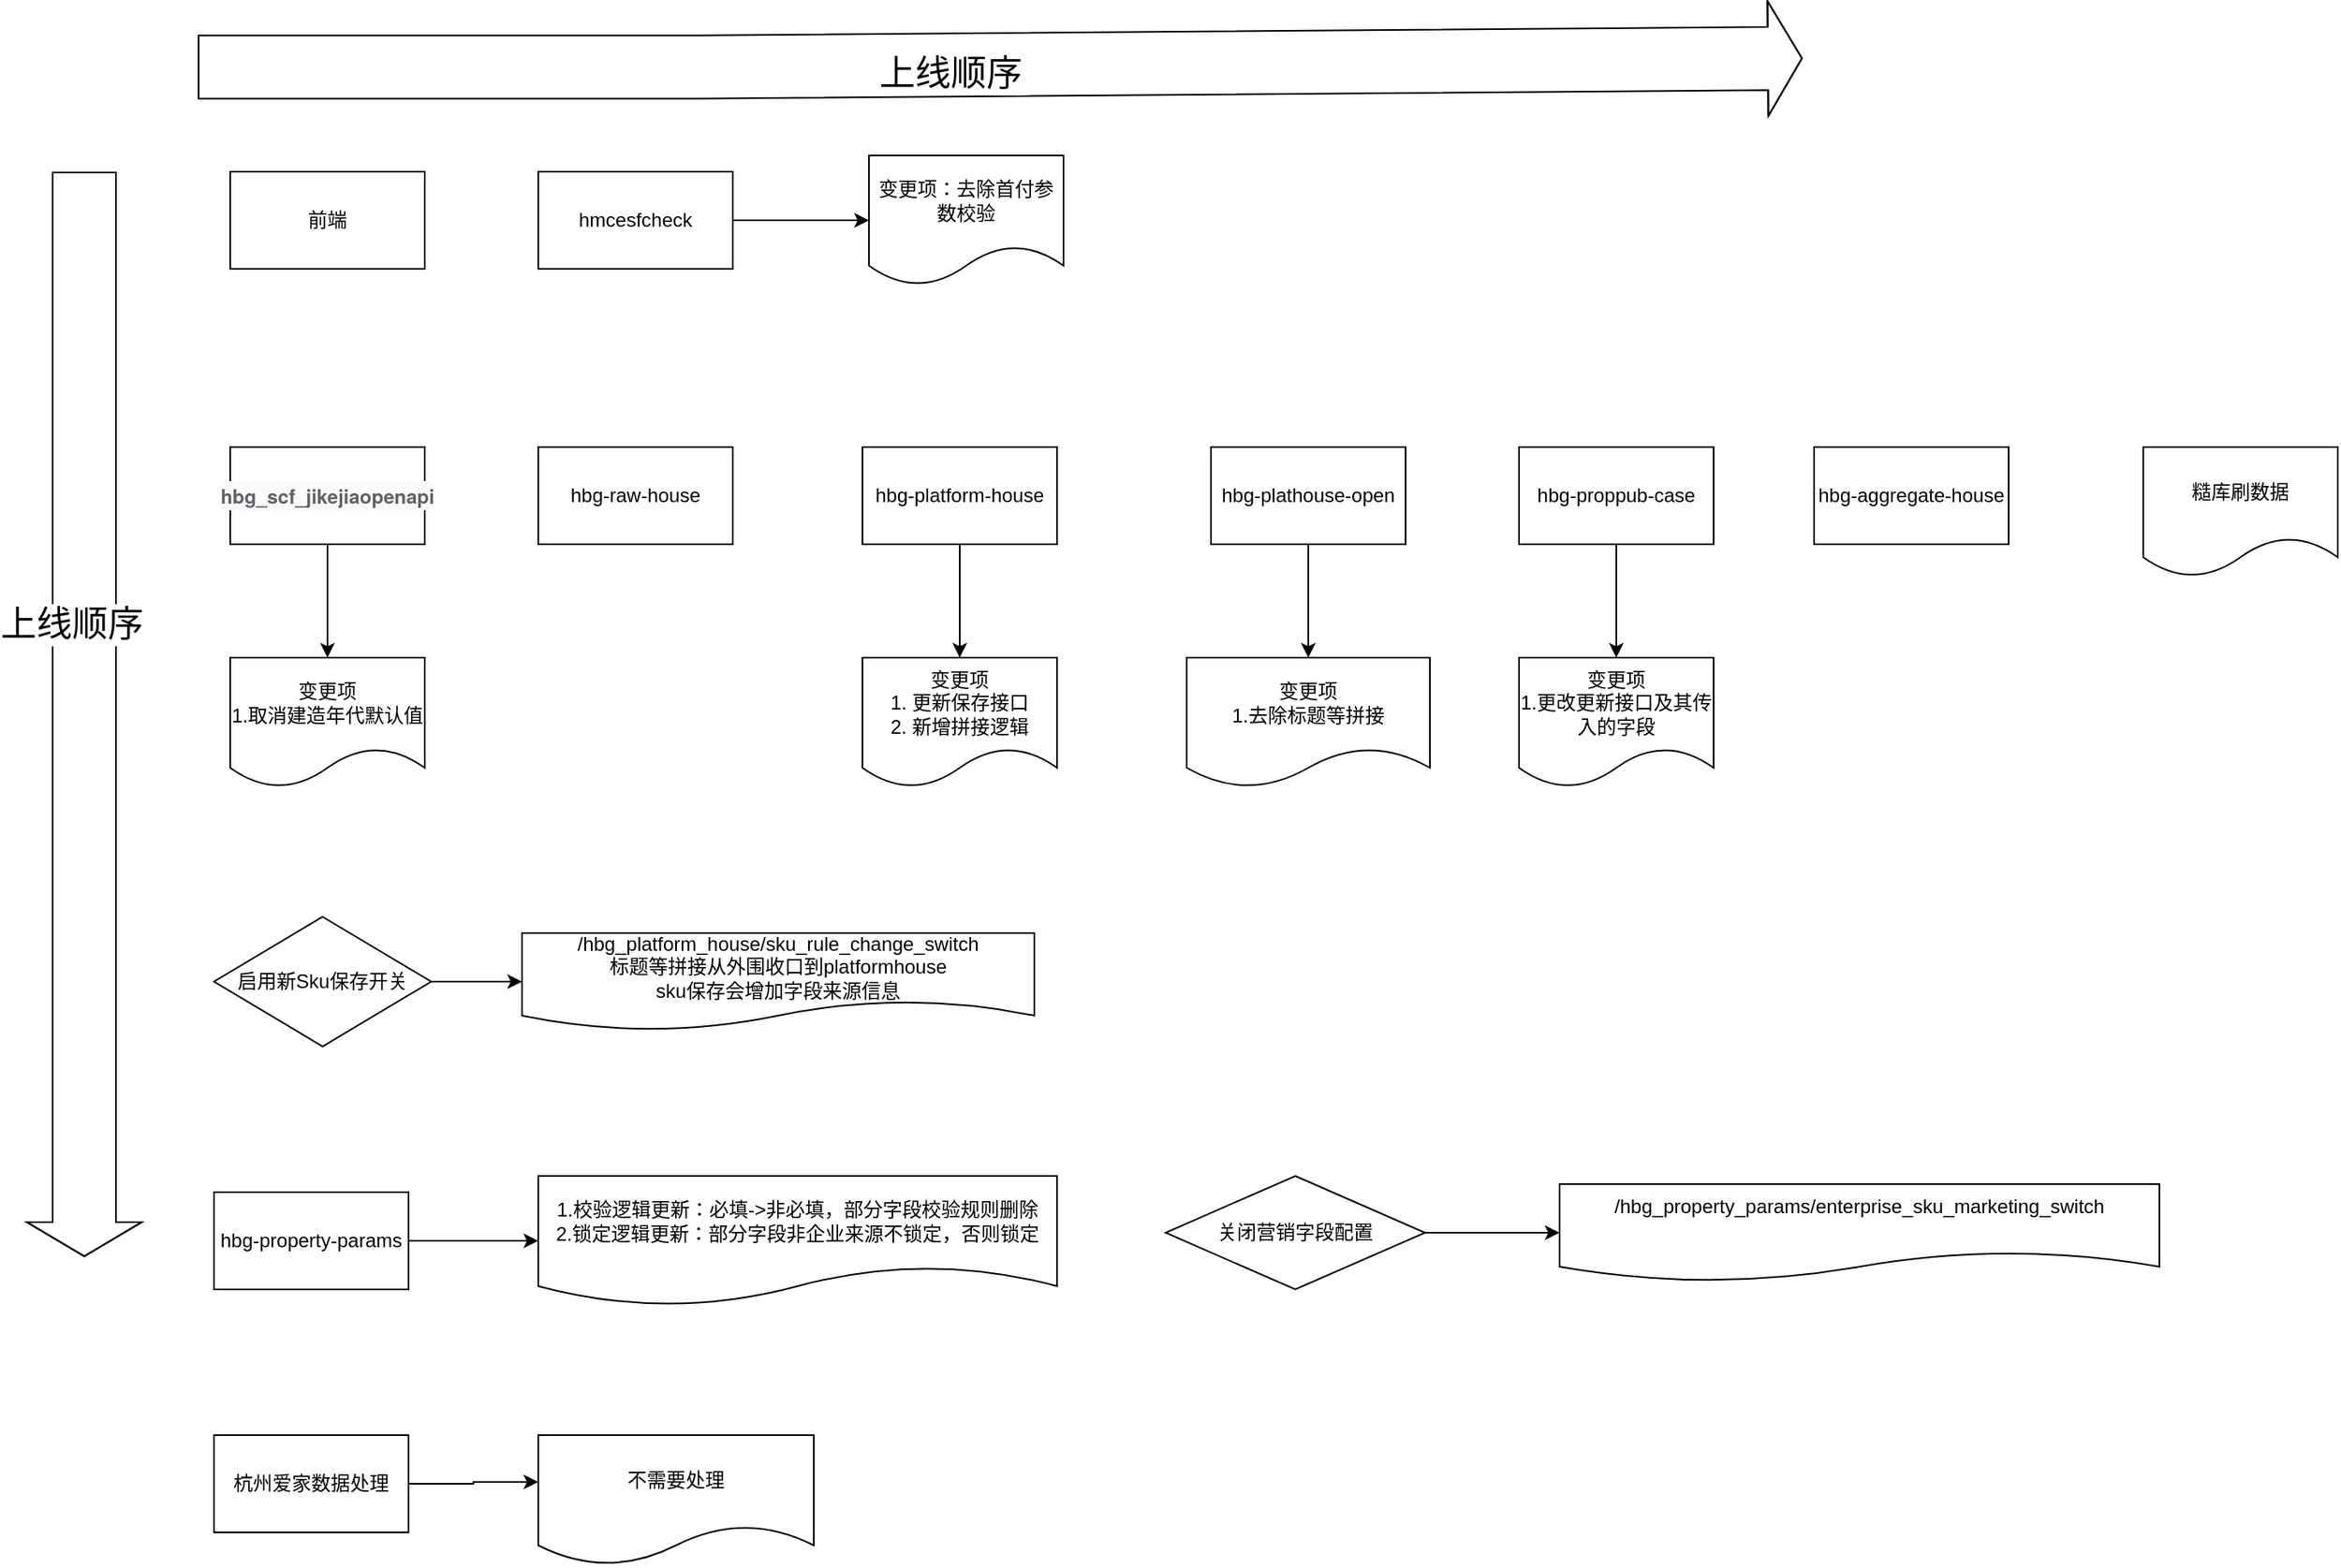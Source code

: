 <mxfile version="20.8.1" type="github">
  <diagram id="y_53rAG5DGesoi1Buwiy" name="Page-1">
    <mxGraphModel dx="1831" dy="1791" grid="1" gridSize="10" guides="1" tooltips="1" connect="1" arrows="1" fold="1" page="1" pageScale="1" pageWidth="827" pageHeight="1169" math="0" shadow="0">
      <root>
        <mxCell id="0" />
        <mxCell id="1" parent="0" />
        <mxCell id="_C74lV_GxV1o3IRPBV0W-9" value="" style="edgeStyle=orthogonalEdgeStyle;rounded=0;orthogonalLoop=1;jettySize=auto;html=1;" parent="1" source="_C74lV_GxV1o3IRPBV0W-1" target="_C74lV_GxV1o3IRPBV0W-8" edge="1">
          <mxGeometry relative="1" as="geometry" />
        </mxCell>
        <mxCell id="_C74lV_GxV1o3IRPBV0W-1" value="hmcesfcheck" style="rounded=0;whiteSpace=wrap;html=1;" parent="1" vertex="1">
          <mxGeometry x="320" y="100" width="120" height="60" as="geometry" />
        </mxCell>
        <mxCell id="_C74lV_GxV1o3IRPBV0W-2" value="hbg-aggregate-house" style="rounded=0;whiteSpace=wrap;html=1;" parent="1" vertex="1">
          <mxGeometry x="1107" y="270" width="120" height="60" as="geometry" />
        </mxCell>
        <mxCell id="_C74lV_GxV1o3IRPBV0W-44" value="" style="edgeStyle=orthogonalEdgeStyle;rounded=0;orthogonalLoop=1;jettySize=auto;html=1;strokeColor=default;strokeWidth=1;fontSize=12;" parent="1" source="_C74lV_GxV1o3IRPBV0W-3" target="_C74lV_GxV1o3IRPBV0W-43" edge="1">
          <mxGeometry relative="1" as="geometry" />
        </mxCell>
        <mxCell id="_C74lV_GxV1o3IRPBV0W-3" value="hbg-platform-house" style="rounded=0;whiteSpace=wrap;html=1;" parent="1" vertex="1">
          <mxGeometry x="520" y="270" width="120" height="60" as="geometry" />
        </mxCell>
        <mxCell id="_C74lV_GxV1o3IRPBV0W-39" value="" style="edgeStyle=orthogonalEdgeStyle;rounded=0;orthogonalLoop=1;jettySize=auto;html=1;strokeColor=default;strokeWidth=1;fontSize=12;" parent="1" source="_C74lV_GxV1o3IRPBV0W-4" target="_C74lV_GxV1o3IRPBV0W-38" edge="1">
          <mxGeometry relative="1" as="geometry" />
        </mxCell>
        <mxCell id="_C74lV_GxV1o3IRPBV0W-4" value="hbg-plathouse-open" style="rounded=0;whiteSpace=wrap;html=1;" parent="1" vertex="1">
          <mxGeometry x="735" y="270" width="120" height="60" as="geometry" />
        </mxCell>
        <mxCell id="_C74lV_GxV1o3IRPBV0W-12" value="" style="edgeStyle=orthogonalEdgeStyle;rounded=0;orthogonalLoop=1;jettySize=auto;html=1;" parent="1" source="_C74lV_GxV1o3IRPBV0W-5" target="_C74lV_GxV1o3IRPBV0W-11" edge="1">
          <mxGeometry relative="1" as="geometry" />
        </mxCell>
        <mxCell id="_C74lV_GxV1o3IRPBV0W-5" value="hbg-property-params" style="rounded=0;whiteSpace=wrap;html=1;" parent="1" vertex="1">
          <mxGeometry x="120" y="730" width="120" height="60" as="geometry" />
        </mxCell>
        <mxCell id="_C74lV_GxV1o3IRPBV0W-41" value="" style="edgeStyle=orthogonalEdgeStyle;rounded=0;orthogonalLoop=1;jettySize=auto;html=1;strokeColor=default;strokeWidth=1;fontSize=12;" parent="1" source="_C74lV_GxV1o3IRPBV0W-6" target="_C74lV_GxV1o3IRPBV0W-40" edge="1">
          <mxGeometry relative="1" as="geometry" />
        </mxCell>
        <mxCell id="_C74lV_GxV1o3IRPBV0W-6" value="hbg-proppub-case" style="rounded=0;whiteSpace=wrap;html=1;" parent="1" vertex="1">
          <mxGeometry x="925" y="270" width="120" height="60" as="geometry" />
        </mxCell>
        <mxCell id="_C74lV_GxV1o3IRPBV0W-7" value="hbg-raw-house" style="rounded=0;whiteSpace=wrap;html=1;" parent="1" vertex="1">
          <mxGeometry x="320" y="270" width="120" height="60" as="geometry" />
        </mxCell>
        <mxCell id="_C74lV_GxV1o3IRPBV0W-8" value="变更项：去除首付参数校验" style="shape=document;whiteSpace=wrap;html=1;boundedLbl=1;rounded=0;" parent="1" vertex="1">
          <mxGeometry x="524" y="90" width="120" height="80" as="geometry" />
        </mxCell>
        <mxCell id="_C74lV_GxV1o3IRPBV0W-20" value="" style="edgeStyle=orthogonalEdgeStyle;rounded=0;orthogonalLoop=1;jettySize=auto;html=1;strokeColor=default;strokeWidth=1;fontSize=12;" parent="1" source="_C74lV_GxV1o3IRPBV0W-10" target="_C74lV_GxV1o3IRPBV0W-19" edge="1">
          <mxGeometry relative="1" as="geometry" />
        </mxCell>
        <mxCell id="_C74lV_GxV1o3IRPBV0W-10" value="启用新Sku保存开关" style="rhombus;whiteSpace=wrap;html=1;" parent="1" vertex="1">
          <mxGeometry x="120" y="560" width="134" height="80" as="geometry" />
        </mxCell>
        <mxCell id="_C74lV_GxV1o3IRPBV0W-11" value="1.校验逻辑更新：必填-&amp;gt;非必填，部分字段校验规则删除&lt;br&gt;2.锁定逻辑更新：部分字段非企业来源不锁定，否则锁定" style="shape=document;whiteSpace=wrap;html=1;boundedLbl=1;rounded=0;" parent="1" vertex="1">
          <mxGeometry x="320" y="720" width="320" height="80" as="geometry" />
        </mxCell>
        <mxCell id="_C74lV_GxV1o3IRPBV0W-13" value="" style="shape=flexArrow;endArrow=classic;html=1;rounded=0;width=39;endSize=6.67;endWidth=31;strokeWidth=1;fontSize=22;verticalAlign=bottom;strokeColor=default;" parent="1" edge="1">
          <mxGeometry width="50" height="50" relative="1" as="geometry">
            <mxPoint x="40" y="100" as="sourcePoint" />
            <mxPoint x="40" y="770" as="targetPoint" />
            <Array as="points">
              <mxPoint x="40" y="360" />
            </Array>
          </mxGeometry>
        </mxCell>
        <mxCell id="_C74lV_GxV1o3IRPBV0W-15" value="上线顺序" style="edgeLabel;html=1;align=center;verticalAlign=top;resizable=0;points=[];fontSize=22;" parent="_C74lV_GxV1o3IRPBV0W-13" vertex="1" connectable="0">
          <mxGeometry x="-0.225" y="-8" relative="1" as="geometry">
            <mxPoint as="offset" />
          </mxGeometry>
        </mxCell>
        <mxCell id="_C74lV_GxV1o3IRPBV0W-18" value="" style="edgeStyle=orthogonalEdgeStyle;rounded=0;orthogonalLoop=1;jettySize=auto;html=1;strokeColor=default;strokeWidth=1;fontSize=12;" parent="1" source="_C74lV_GxV1o3IRPBV0W-16" target="_C74lV_GxV1o3IRPBV0W-17" edge="1">
          <mxGeometry relative="1" as="geometry" />
        </mxCell>
        <mxCell id="_C74lV_GxV1o3IRPBV0W-16" value="关闭营销字段配置" style="rhombus;whiteSpace=wrap;html=1;fontSize=12;" parent="1" vertex="1">
          <mxGeometry x="707" y="720" width="160" height="70" as="geometry" />
        </mxCell>
        <mxCell id="_C74lV_GxV1o3IRPBV0W-17" value="&lt;div&gt;/hbg_property_params/enterprise_sku_marketing_switch&lt;/div&gt;&lt;div&gt;&lt;br&gt;&lt;/div&gt;" style="shape=document;whiteSpace=wrap;html=1;boundedLbl=1;" parent="1" vertex="1">
          <mxGeometry x="950" y="725" width="370" height="60" as="geometry" />
        </mxCell>
        <mxCell id="_C74lV_GxV1o3IRPBV0W-19" value="&lt;div&gt;/hbg_platform_house/sku_rule_change_switch&lt;/div&gt;&lt;div&gt;标题等拼接从外围收口到platformhouse&lt;br&gt;sku保存会增加字段来源信息&lt;/div&gt;" style="shape=document;whiteSpace=wrap;html=1;boundedLbl=1;" parent="1" vertex="1">
          <mxGeometry x="310" y="570" width="316" height="60" as="geometry" />
        </mxCell>
        <mxCell id="_C74lV_GxV1o3IRPBV0W-21" value="前端" style="rounded=0;whiteSpace=wrap;html=1;fontSize=12;" parent="1" vertex="1">
          <mxGeometry x="130" y="100" width="120" height="60" as="geometry" />
        </mxCell>
        <mxCell id="_C74lV_GxV1o3IRPBV0W-45" style="edgeStyle=orthogonalEdgeStyle;rounded=0;orthogonalLoop=1;jettySize=auto;html=1;strokeColor=default;strokeWidth=1;fontSize=12;entryX=0;entryY=0.361;entryDx=0;entryDy=0;entryPerimeter=0;" parent="1" source="_C74lV_GxV1o3IRPBV0W-22" target="_C74lV_GxV1o3IRPBV0W-23" edge="1">
          <mxGeometry relative="1" as="geometry">
            <mxPoint x="360" y="910" as="targetPoint" />
          </mxGeometry>
        </mxCell>
        <mxCell id="_C74lV_GxV1o3IRPBV0W-22" value="杭州爱家数据处理" style="rounded=0;whiteSpace=wrap;html=1;fontSize=12;" parent="1" vertex="1">
          <mxGeometry x="120" y="880" width="120" height="60" as="geometry" />
        </mxCell>
        <mxCell id="_C74lV_GxV1o3IRPBV0W-23" value="不需要处理" style="shape=document;whiteSpace=wrap;html=1;boundedLbl=1;rounded=0;" parent="1" vertex="1">
          <mxGeometry x="320" y="880" width="170" height="80" as="geometry" />
        </mxCell>
        <mxCell id="_C74lV_GxV1o3IRPBV0W-34" value="" style="shape=flexArrow;endArrow=classic;html=1;rounded=0;width=39;endSize=6.67;endWidth=31;strokeWidth=1;fontSize=22;verticalAlign=bottom;strokeColor=default;" parent="1" edge="1">
          <mxGeometry width="50" height="50" relative="1" as="geometry">
            <mxPoint x="110" y="35.41" as="sourcePoint" />
            <mxPoint x="1100" y="30" as="targetPoint" />
            <Array as="points">
              <mxPoint x="418.75" y="35.41" />
            </Array>
          </mxGeometry>
        </mxCell>
        <mxCell id="_C74lV_GxV1o3IRPBV0W-35" value="上线顺序" style="edgeLabel;html=1;align=center;verticalAlign=top;resizable=0;points=[];fontSize=22;" parent="_C74lV_GxV1o3IRPBV0W-34" vertex="1" connectable="0">
          <mxGeometry x="-0.225" y="-8" relative="1" as="geometry">
            <mxPoint x="80" y="-23" as="offset" />
          </mxGeometry>
        </mxCell>
        <mxCell id="_C74lV_GxV1o3IRPBV0W-38" value="变更项&lt;br&gt;1.去除标题等拼接" style="shape=document;whiteSpace=wrap;html=1;boundedLbl=1;rounded=0;" parent="1" vertex="1">
          <mxGeometry x="720" y="400" width="150" height="80" as="geometry" />
        </mxCell>
        <mxCell id="_C74lV_GxV1o3IRPBV0W-40" value="变更项&lt;br&gt;1.更改更新接口及其传入的字段" style="shape=document;whiteSpace=wrap;html=1;boundedLbl=1;rounded=0;" parent="1" vertex="1">
          <mxGeometry x="925" y="400" width="120" height="80" as="geometry" />
        </mxCell>
        <mxCell id="_C74lV_GxV1o3IRPBV0W-43" value="变更项&lt;br&gt;1. 更新保存接口&lt;br&gt;2. 新增拼接逻辑" style="shape=document;whiteSpace=wrap;html=1;boundedLbl=1;rounded=0;" parent="1" vertex="1">
          <mxGeometry x="520" y="400" width="120" height="80" as="geometry" />
        </mxCell>
        <mxCell id="_C74lV_GxV1o3IRPBV0W-48" value="" style="edgeStyle=orthogonalEdgeStyle;rounded=0;orthogonalLoop=1;jettySize=auto;html=1;strokeColor=default;strokeWidth=1;fontSize=12;" parent="1" source="_C74lV_GxV1o3IRPBV0W-46" target="_C74lV_GxV1o3IRPBV0W-47" edge="1">
          <mxGeometry relative="1" as="geometry" />
        </mxCell>
        <mxCell id="_C74lV_GxV1o3IRPBV0W-46" value="&lt;span style=&quot;color: rgb(96, 98, 102); font-family: &amp;quot;Helvetica Neue&amp;quot;, Helvetica, &amp;quot;PingFang SC&amp;quot;, &amp;quot;Hiragino Sans GB&amp;quot;, &amp;quot;Microsoft YaHei&amp;quot;, 微软雅黑, Arial, sans-serif, don58; font-weight: 700; text-align: left; background-color: rgb(250, 250, 251);&quot;&gt;hbg_scf_jikejiaopenapi&lt;/span&gt;" style="rounded=0;whiteSpace=wrap;html=1;" parent="1" vertex="1">
          <mxGeometry x="130" y="270" width="120" height="60" as="geometry" />
        </mxCell>
        <mxCell id="_C74lV_GxV1o3IRPBV0W-47" value="变更项&lt;br&gt;1.取消建造年代默认值" style="shape=document;whiteSpace=wrap;html=1;boundedLbl=1;rounded=0;" parent="1" vertex="1">
          <mxGeometry x="130" y="400" width="120" height="80" as="geometry" />
        </mxCell>
        <mxCell id="cUx0VObGmz9LaMdMKPmV-2" value="糙库刷数据" style="shape=document;whiteSpace=wrap;html=1;boundedLbl=1;" vertex="1" parent="1">
          <mxGeometry x="1310" y="270" width="120" height="80" as="geometry" />
        </mxCell>
      </root>
    </mxGraphModel>
  </diagram>
</mxfile>

